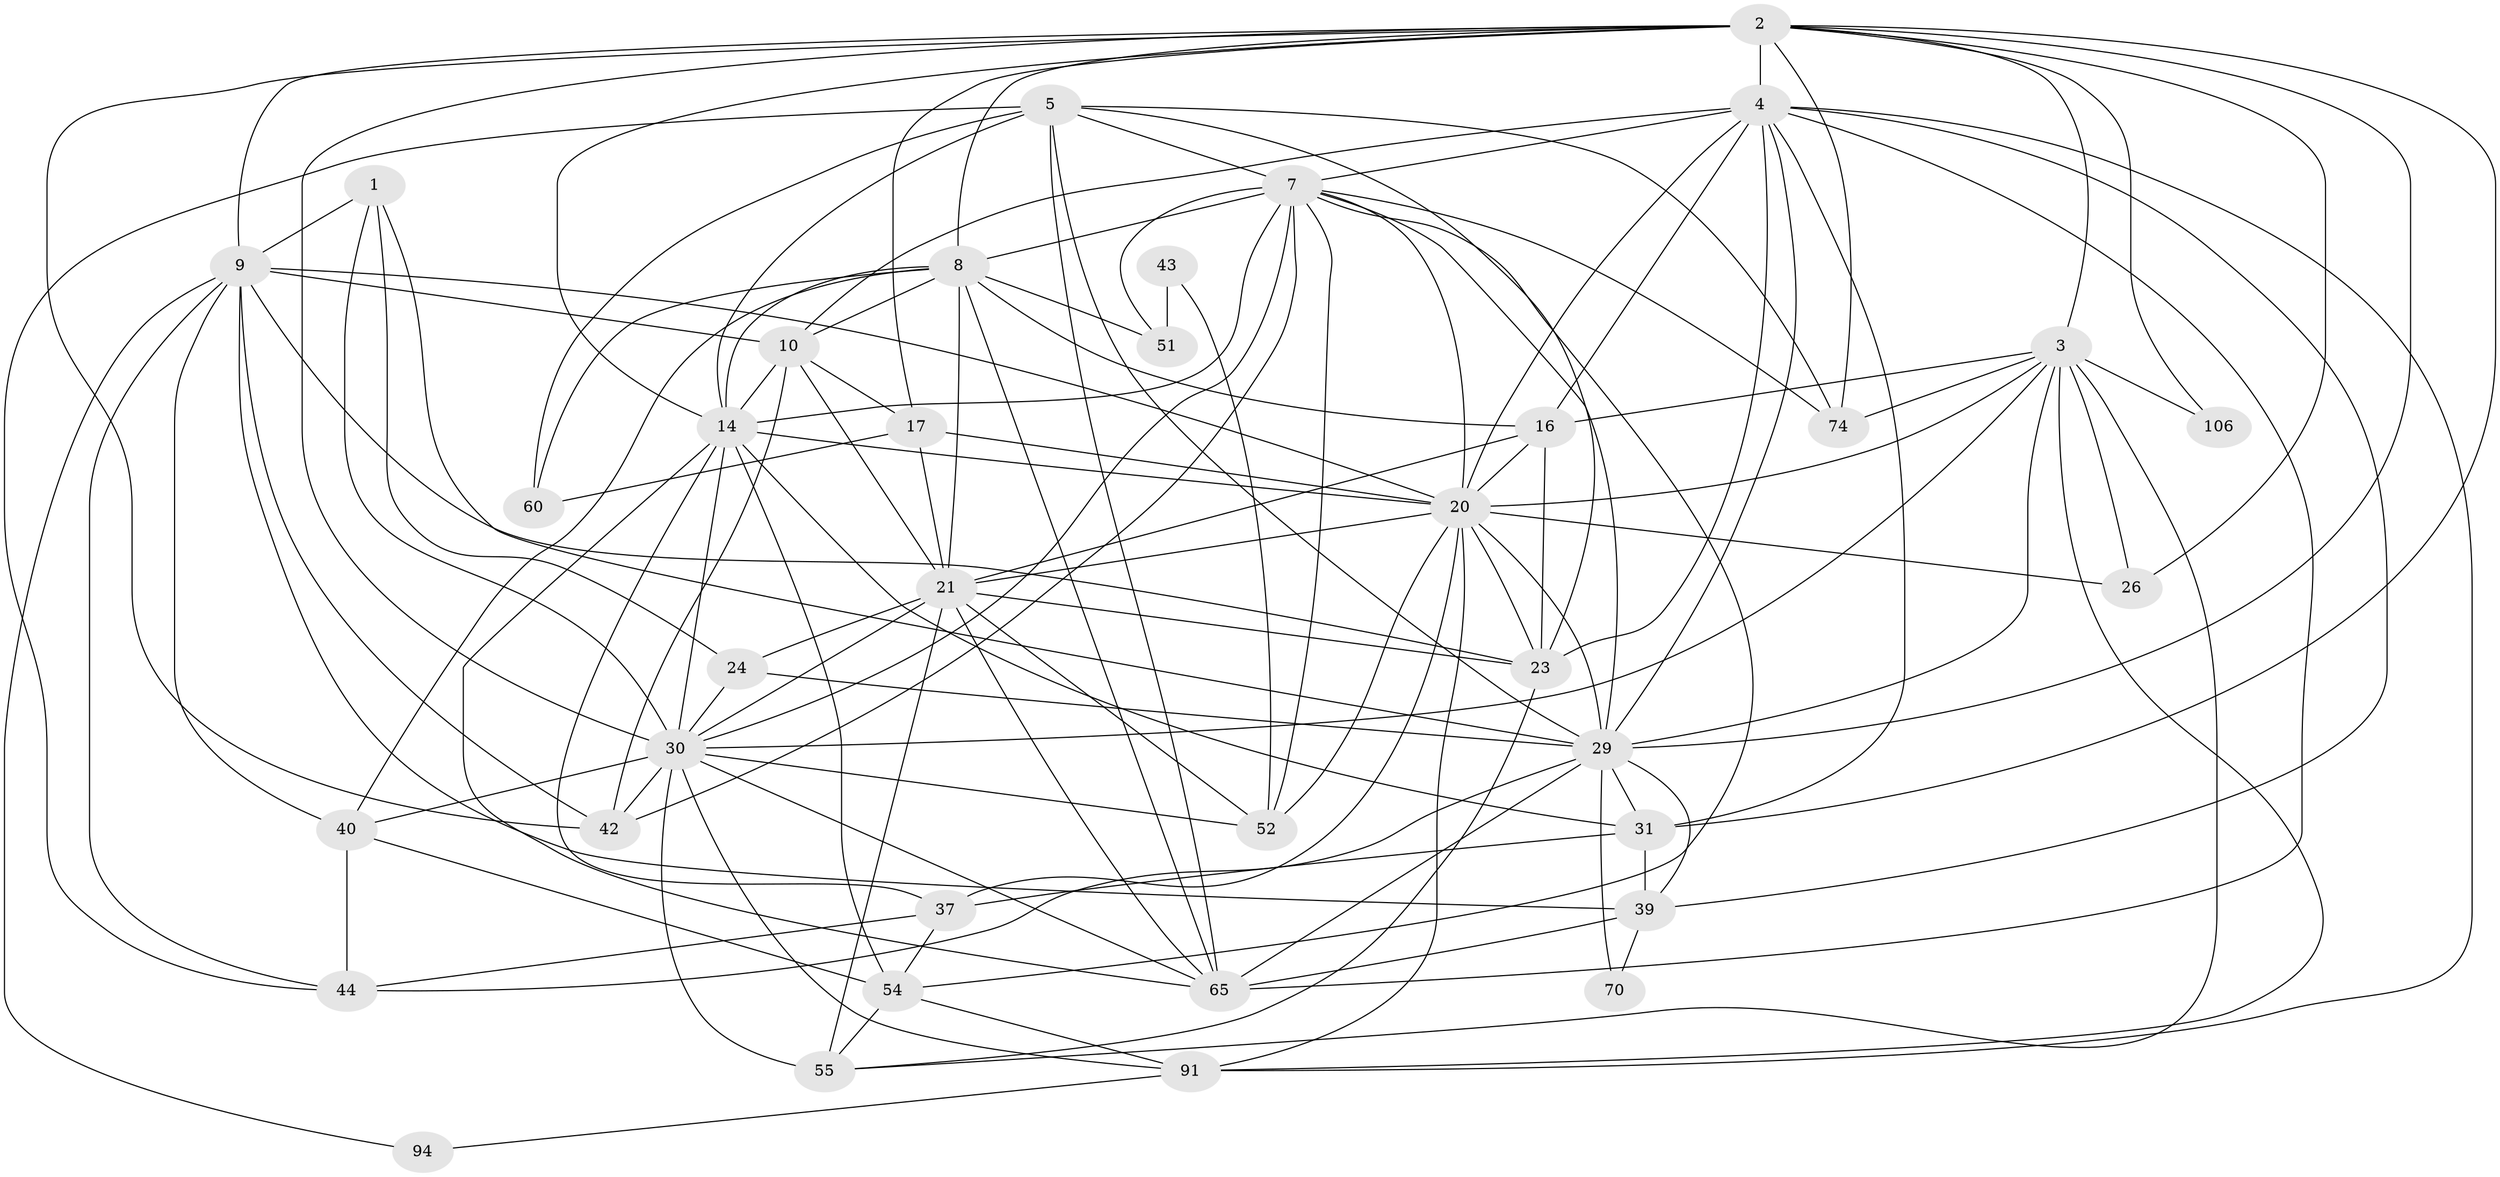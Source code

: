 // original degree distribution, {3: 0.312, 6: 0.088, 5: 0.152, 4: 0.312, 2: 0.088, 8: 0.016, 7: 0.032}
// Generated by graph-tools (version 1.1) at 2025/18/03/04/25 18:18:34]
// undirected, 37 vertices, 126 edges
graph export_dot {
graph [start="1"]
  node [color=gray90,style=filled];
  1 [super="+115"];
  2 [super="+18+107+12+116+72"];
  3 [super="+98+90+81"];
  4 [super="+78+84+6+100"];
  5 [super="+28+19"];
  7 [super="+13+111"];
  8 [super="+102+11"];
  9 [super="+56+50"];
  10 [super="+25"];
  14 [super="+125+124+33+114+34"];
  16 [super="+89+48"];
  17 [super="+47"];
  20 [super="+85+27+22+32"];
  21 [super="+53+41"];
  23 [super="+119+38+64"];
  24 [super="+76"];
  26;
  29 [super="+103+69+97"];
  30 [super="+62+49"];
  31 [super="+118"];
  37 [super="+61"];
  39 [super="+63"];
  40 [super="+45"];
  42 [super="+86"];
  43;
  44 [super="+82"];
  51 [super="+75"];
  52 [super="+108"];
  54 [super="+109+83"];
  55 [super="+77"];
  60 [super="+104"];
  65 [super="+92+66"];
  70;
  74 [super="+112"];
  91 [super="+117"];
  94;
  106 [super="+110"];
  1 -- 29;
  1 -- 9;
  1 -- 30;
  1 -- 24;
  2 -- 8 [weight=3];
  2 -- 3;
  2 -- 26;
  2 -- 106;
  2 -- 29;
  2 -- 14;
  2 -- 30;
  2 -- 17;
  2 -- 4 [weight=3];
  2 -- 74;
  2 -- 9;
  2 -- 42;
  2 -- 31;
  3 -- 16;
  3 -- 55;
  3 -- 106 [weight=2];
  3 -- 74;
  3 -- 91;
  3 -- 29;
  3 -- 26;
  3 -- 20;
  3 -- 30 [weight=2];
  4 -- 23;
  4 -- 7;
  4 -- 39;
  4 -- 91;
  4 -- 20;
  4 -- 10;
  4 -- 65;
  4 -- 29;
  4 -- 16;
  4 -- 31;
  5 -- 44;
  5 -- 23 [weight=2];
  5 -- 7;
  5 -- 60;
  5 -- 14;
  5 -- 29;
  5 -- 74;
  5 -- 65 [weight=2];
  7 -- 52;
  7 -- 42;
  7 -- 51 [weight=2];
  7 -- 29;
  7 -- 14 [weight=2];
  7 -- 30;
  7 -- 54;
  7 -- 74;
  7 -- 8;
  7 -- 20;
  8 -- 60 [weight=2];
  8 -- 51 [weight=4];
  8 -- 40 [weight=2];
  8 -- 10;
  8 -- 14 [weight=2];
  8 -- 21;
  8 -- 65;
  8 -- 16;
  9 -- 23;
  9 -- 10;
  9 -- 39;
  9 -- 42;
  9 -- 44;
  9 -- 20;
  9 -- 94;
  9 -- 40;
  10 -- 42;
  10 -- 17;
  10 -- 14 [weight=3];
  10 -- 21;
  14 -- 31 [weight=2];
  14 -- 20;
  14 -- 30 [weight=6];
  14 -- 37;
  14 -- 54;
  14 -- 65;
  16 -- 20;
  16 -- 21;
  16 -- 23;
  17 -- 21;
  17 -- 20;
  17 -- 60;
  20 -- 23;
  20 -- 26;
  20 -- 37;
  20 -- 52;
  20 -- 21;
  20 -- 91;
  20 -- 29;
  21 -- 65;
  21 -- 24;
  21 -- 23;
  21 -- 52;
  21 -- 55 [weight=2];
  21 -- 30;
  23 -- 55;
  24 -- 29;
  24 -- 30;
  29 -- 70;
  29 -- 39;
  29 -- 31;
  29 -- 44;
  29 -- 65;
  30 -- 55;
  30 -- 65;
  30 -- 40 [weight=2];
  30 -- 42;
  30 -- 52;
  30 -- 91;
  31 -- 39;
  31 -- 37;
  37 -- 44;
  37 -- 54;
  39 -- 70;
  39 -- 65;
  40 -- 54;
  40 -- 44;
  43 -- 52;
  43 -- 51;
  54 -- 55;
  54 -- 91;
  91 -- 94;
}
